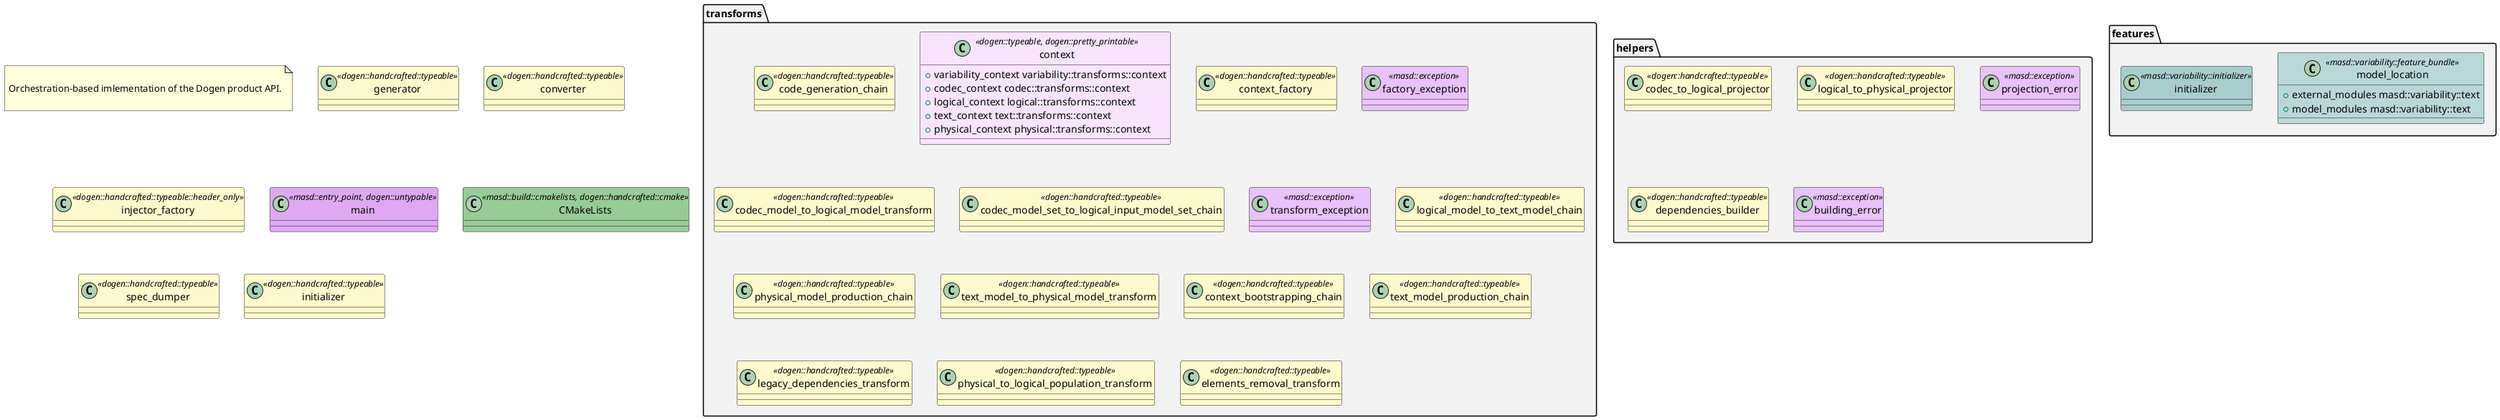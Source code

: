 @startuml
set namespaceSeparator ::
note as N1

Orchestration-based imlementation of the Dogen product API.

end note

namespace transforms #F2F2F2 {
        class code_generation_chain <<dogen::handcrafted::typeable>> #FFFACD {
}

        class context <<dogen::typeable, dogen::pretty_printable>> #F7E5FF {
                +{field} variability_context variability::transforms::context
                +{field} codec_context codec::transforms::context
                +{field} logical_context logical::transforms::context
                +{field} text_context text::transforms::context
                +{field} physical_context physical::transforms::context
}

        class context_factory <<dogen::handcrafted::typeable>> #FFFACD {
}

        class factory_exception <<masd::exception>> #E8C2F8 {
}

        class codec_model_to_logical_model_transform <<dogen::handcrafted::typeable>> #FFFACD {
}

        class codec_model_set_to_logical_input_model_set_chain <<dogen::handcrafted::typeable>> #FFFACD {
}

        class transform_exception <<masd::exception>> #E8C2F8 {
}

        class logical_model_to_text_model_chain <<dogen::handcrafted::typeable>> #FFFACD {
}

        class physical_model_production_chain <<dogen::handcrafted::typeable>> #FFFACD {
}

        class text_model_to_physical_model_transform <<dogen::handcrafted::typeable>> #FFFACD {
}

        class context_bootstrapping_chain <<dogen::handcrafted::typeable>> #FFFACD {
}

        class text_model_production_chain <<dogen::handcrafted::typeable>> #FFFACD {
}

        class legacy_dependencies_transform <<dogen::handcrafted::typeable>> #FFFACD {
}

        class physical_to_logical_population_transform <<dogen::handcrafted::typeable>> #FFFACD {
}

        class elements_removal_transform <<dogen::handcrafted::typeable>> #FFFACD {
}

}

class generator <<dogen::handcrafted::typeable>> #FFFACD {
}

class converter <<dogen::handcrafted::typeable>> #FFFACD {
}

class injector_factory <<dogen::handcrafted::typeable::header_only>> #FFFACD {
}

namespace helpers #F2F2F2 {
        class codec_to_logical_projector <<dogen::handcrafted::typeable>> #FFFACD {
}

        class logical_to_physical_projector <<dogen::handcrafted::typeable>> #FFFACD {
}

        class projection_error <<masd::exception>> #E8C2F8 {
}

        class dependencies_builder <<dogen::handcrafted::typeable>> #FFFACD {
}

        class building_error <<masd::exception>> #E8C2F8 {
}

}

namespace features #F2F2F2 {
        class model_location <<masd::variability::feature_bundle>> #BAD7D7 {
                +{field} external_modules masd::variability::text
                +{field} model_modules masd::variability::text
}

        class initializer <<masd::variability::initializer>> #A9CDCD {
}

}

class main <<masd::entry_point, dogen::untypable>> #DDA9F3 {
}

class CMakeLists <<masd::build::cmakelists, dogen::handcrafted::cmake>> #99CB99 {
}

class spec_dumper <<dogen::handcrafted::typeable>> #FFFACD {
}

class initializer <<dogen::handcrafted::typeable>> #FFFACD {
}

@enduml
